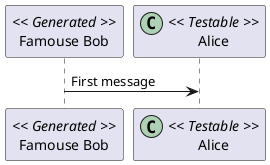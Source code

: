 @startuml

skinparam guillemet false
participant "Famouse Bob" as Bob << Generated >>
participant Alice << (C, #Add1B2) Testable >>

Bob -> Alice : First message

@enduml